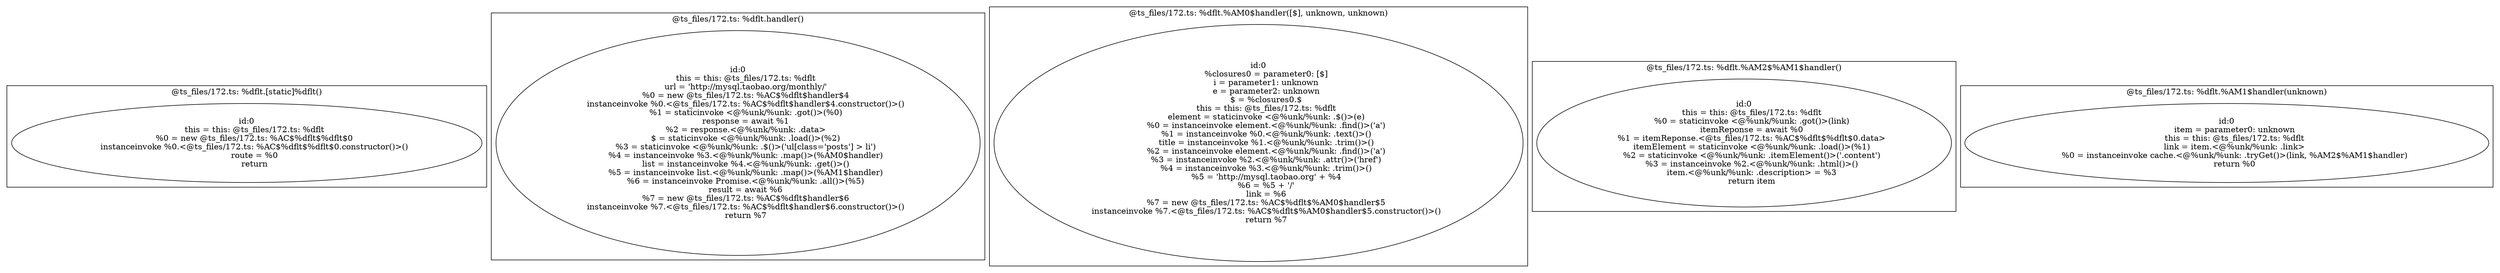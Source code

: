 digraph "172.ts" {
subgraph "cluster_@ts_files/172.ts: %dflt.[static]%dflt()" {
  label="@ts_files/172.ts: %dflt.[static]%dflt()";
  Node33740 [label="id:0
      this = this: @ts_files/172.ts: %dflt
      %0 = new @ts_files/172.ts: %AC$%dflt$%dflt$0
      instanceinvoke %0.<@ts_files/172.ts: %AC$%dflt$%dflt$0.constructor()>()
      route = %0
      return"];
}
subgraph "cluster_@ts_files/172.ts: %dflt.handler()" {
  label="@ts_files/172.ts: %dflt.handler()";
  Node28130 [label="id:0
      this = this: @ts_files/172.ts: %dflt
      url = 'http://mysql.taobao.org/monthly/'
      %0 = new @ts_files/172.ts: %AC$%dflt$handler$4
      instanceinvoke %0.<@ts_files/172.ts: %AC$%dflt$handler$4.constructor()>()
      %1 = staticinvoke <@%unk/%unk: .got()>(%0)
      response = await %1
      %2 = response.<@%unk/%unk: .data>
      $ = staticinvoke <@%unk/%unk: .load()>(%2)
      %3 = staticinvoke <@%unk/%unk: .$()>('ul[class='posts'] > li')
      %4 = instanceinvoke %3.<@%unk/%unk: .map()>(%AM0$handler)
      list = instanceinvoke %4.<@%unk/%unk: .get()>()
      %5 = instanceinvoke list.<@%unk/%unk: .map()>(%AM1$handler)
      %6 = instanceinvoke Promise.<@%unk/%unk: .all()>(%5)
      result = await %6
      %7 = new @ts_files/172.ts: %AC$%dflt$handler$6
      instanceinvoke %7.<@ts_files/172.ts: %AC$%dflt$handler$6.constructor()>()
      return %7"];
}
subgraph "cluster_@ts_files/172.ts: %dflt.%AM0$handler([$], unknown, unknown)" {
  label="@ts_files/172.ts: %dflt.%AM0$handler([$], unknown, unknown)";
  Node50160 [label="id:0
      %closures0 = parameter0: [$]
      i = parameter1: unknown
      e = parameter2: unknown
      $ = %closures0.$
      this = this: @ts_files/172.ts: %dflt
      element = staticinvoke <@%unk/%unk: .$()>(e)
      %0 = instanceinvoke element.<@%unk/%unk: .find()>('a')
      %1 = instanceinvoke %0.<@%unk/%unk: .text()>()
      title = instanceinvoke %1.<@%unk/%unk: .trim()>()
      %2 = instanceinvoke element.<@%unk/%unk: .find()>('a')
      %3 = instanceinvoke %2.<@%unk/%unk: .attr()>('href')
      %4 = instanceinvoke %3.<@%unk/%unk: .trim()>()
      %5 = 'http://mysql.taobao.org' + %4
      %6 = %5 + '/'
      link = %6
      %7 = new @ts_files/172.ts: %AC$%dflt$%AM0$handler$5
      instanceinvoke %7.<@ts_files/172.ts: %AC$%dflt$%AM0$handler$5.constructor()>()
      return %7"];
}
subgraph "cluster_@ts_files/172.ts: %dflt.%AM2$%AM1$handler()" {
  label="@ts_files/172.ts: %dflt.%AM2$%AM1$handler()";
  Node33420 [label="id:0
      this = this: @ts_files/172.ts: %dflt
      %0 = staticinvoke <@%unk/%unk: .got()>(link)
      itemReponse = await %0
      %1 = itemReponse.<@ts_files/172.ts: %AC$%dflt$%dflt$0.data>
      itemElement = staticinvoke <@%unk/%unk: .load()>(%1)
      %2 = staticinvoke <@%unk/%unk: .itemElement()>('.content')
      %3 = instanceinvoke %2.<@%unk/%unk: .html()>()
      item.<@%unk/%unk: .description> = %3
      return item"];
}
subgraph "cluster_@ts_files/172.ts: %dflt.%AM1$handler(unknown)" {
  label="@ts_files/172.ts: %dflt.%AM1$handler(unknown)";
  Node38610 [label="id:0
      item = parameter0: unknown
      this = this: @ts_files/172.ts: %dflt
      link = item.<@%unk/%unk: .link>
      %0 = instanceinvoke cache.<@%unk/%unk: .tryGet()>(link, %AM2$%AM1$handler)
      return %0"];
}
}
